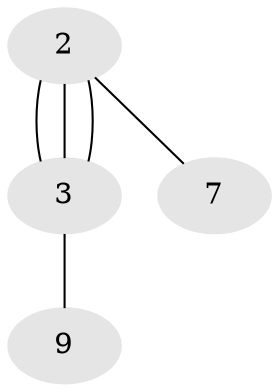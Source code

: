 // Generated by graph-tools (version 1.1) at 2025/46/02/15/25 05:46:28]
// undirected, 4 vertices, 5 edges
graph export_dot {
graph [start="1"]
  node [color=gray90,style=filled];
  2 [super="+1+6+10+11+19"];
  3 [super="+4+5+8+11+12+13"];
  7 [super="+14+18"];
  9 [super="+15+20"];
  2 -- 3;
  2 -- 3;
  2 -- 3;
  2 -- 7;
  3 -- 9;
}
